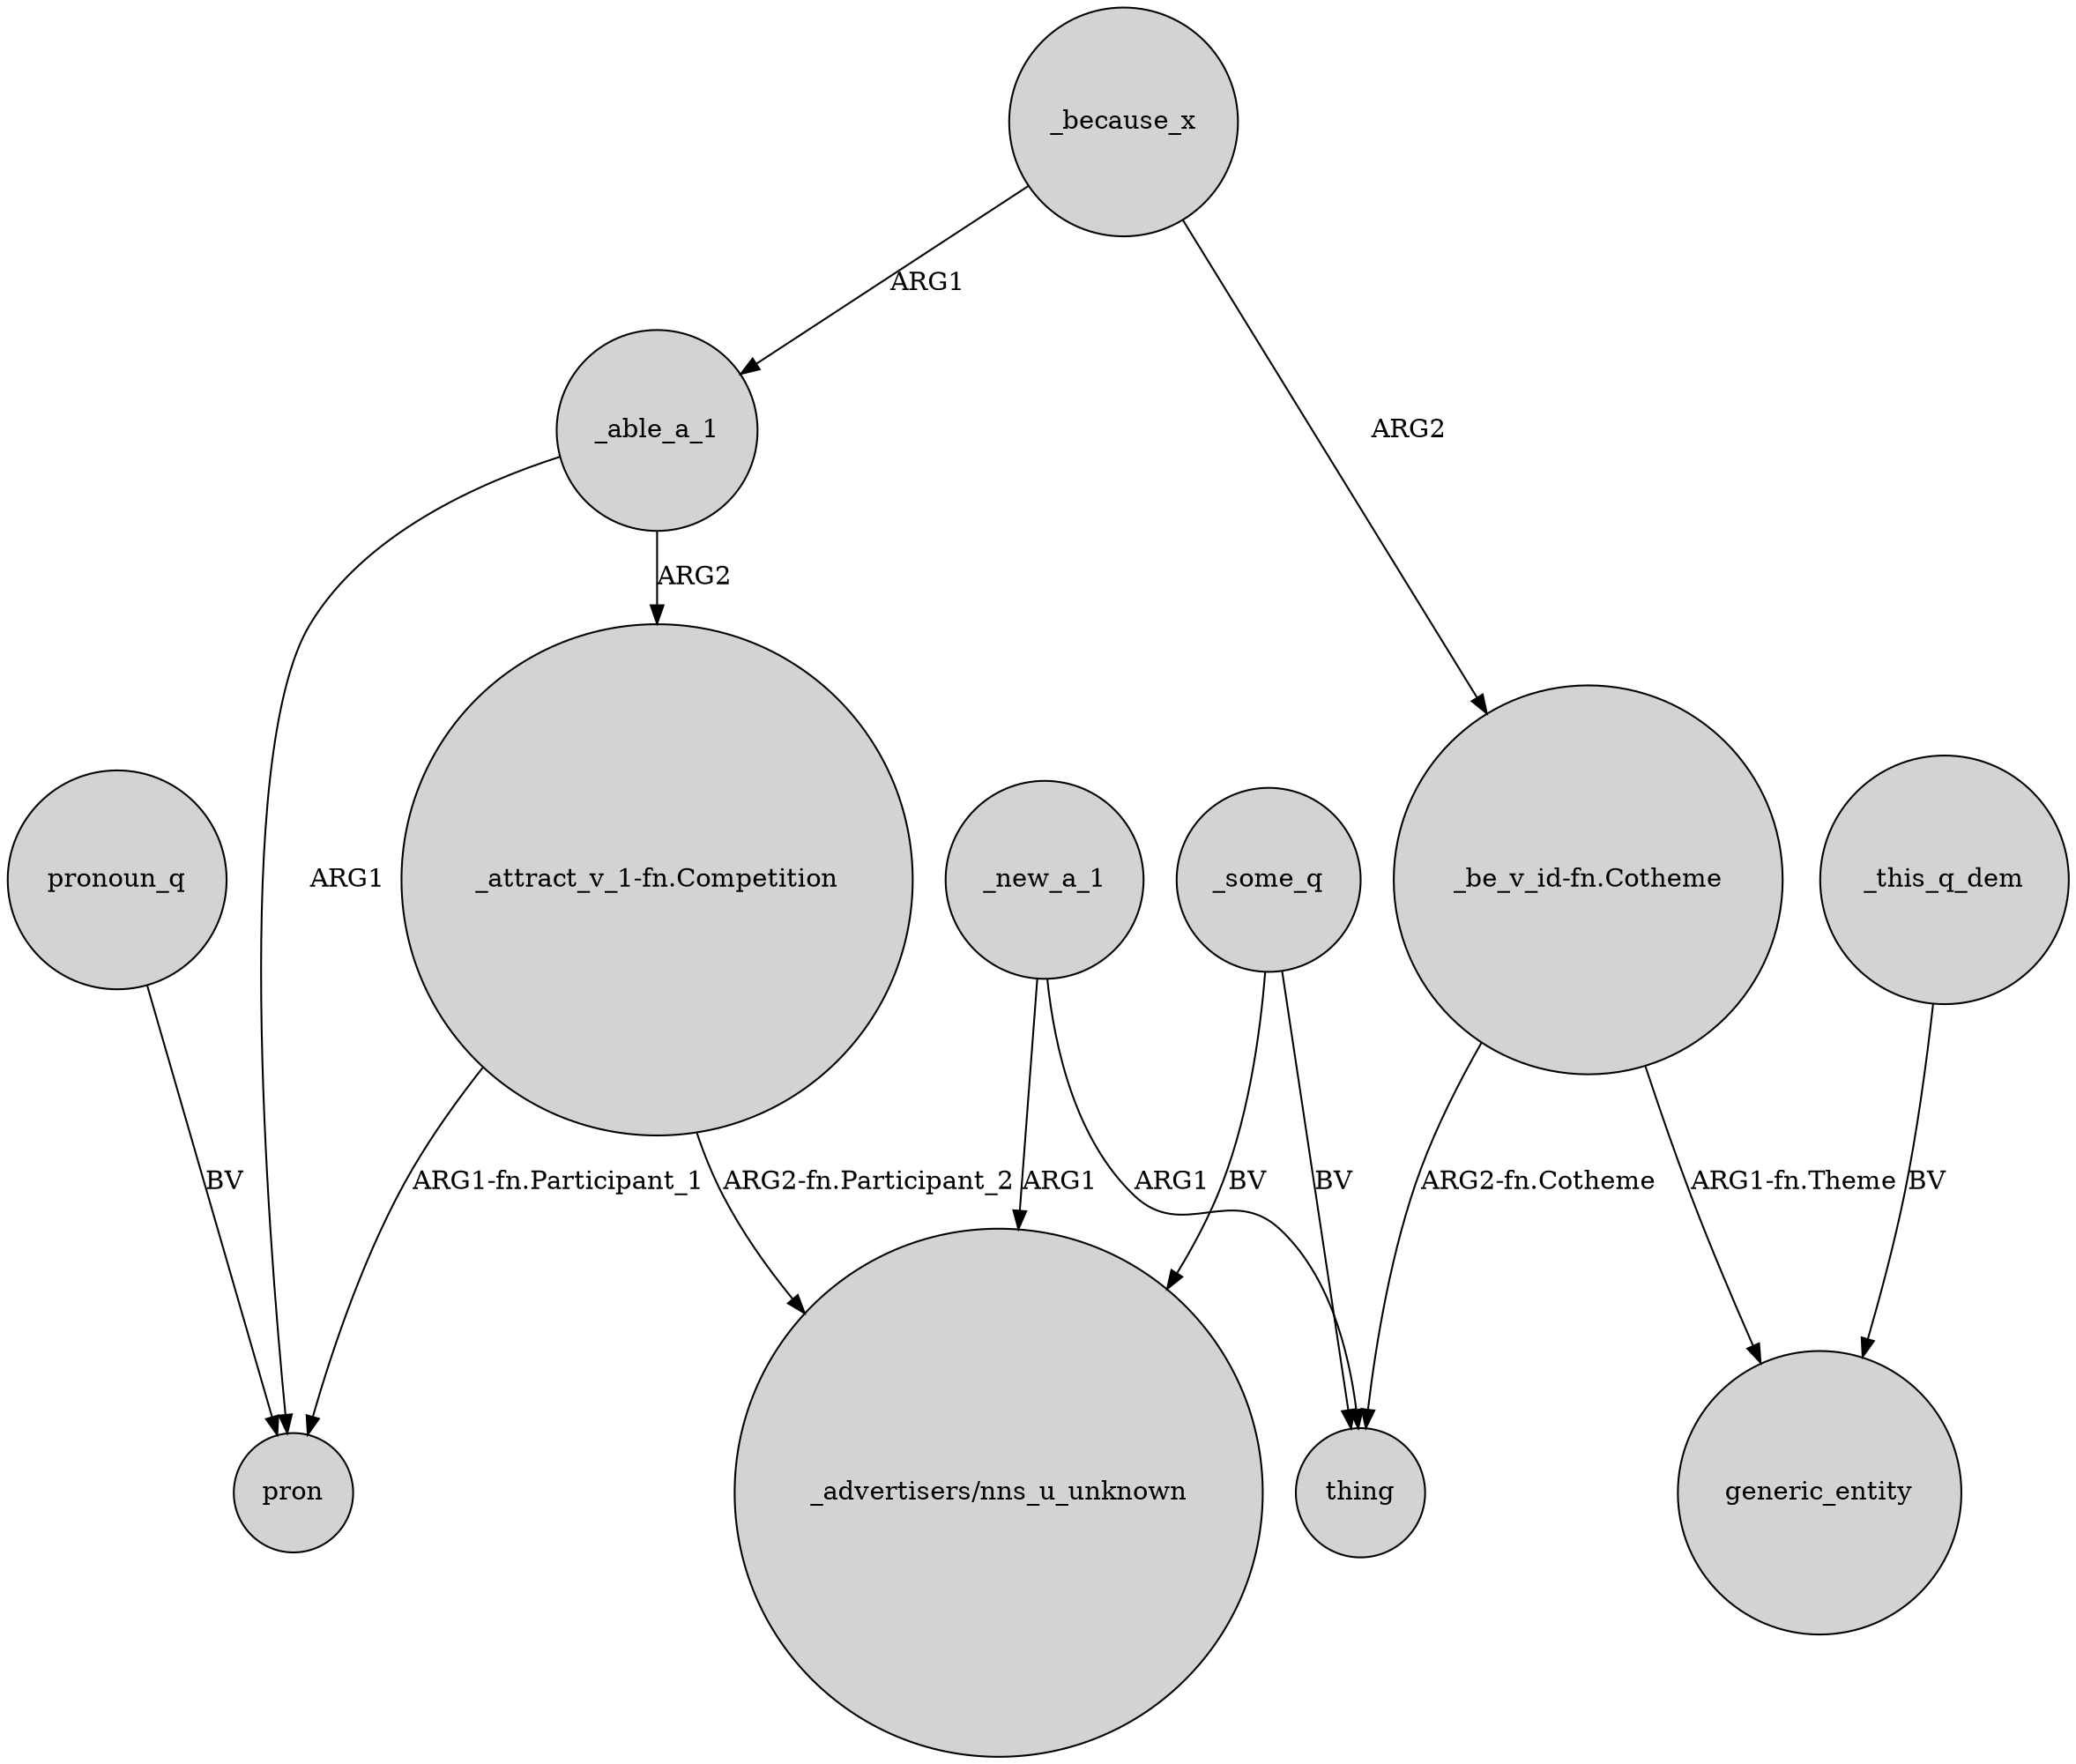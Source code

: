 digraph {
	node [shape=circle style=filled]
	_because_x -> _able_a_1 [label=ARG1]
	"_attract_v_1-fn.Competition" -> pron [label="ARG1-fn.Participant_1"]
	"_be_v_id-fn.Cotheme" -> thing [label="ARG2-fn.Cotheme"]
	_able_a_1 -> pron [label=ARG1]
	_some_q -> thing [label=BV]
	"_attract_v_1-fn.Competition" -> "_advertisers/nns_u_unknown" [label="ARG2-fn.Participant_2"]
	_able_a_1 -> "_attract_v_1-fn.Competition" [label=ARG2]
	_new_a_1 -> thing [label=ARG1]
	"_be_v_id-fn.Cotheme" -> generic_entity [label="ARG1-fn.Theme"]
	pronoun_q -> pron [label=BV]
	_new_a_1 -> "_advertisers/nns_u_unknown" [label=ARG1]
	_because_x -> "_be_v_id-fn.Cotheme" [label=ARG2]
	_some_q -> "_advertisers/nns_u_unknown" [label=BV]
	_this_q_dem -> generic_entity [label=BV]
}
